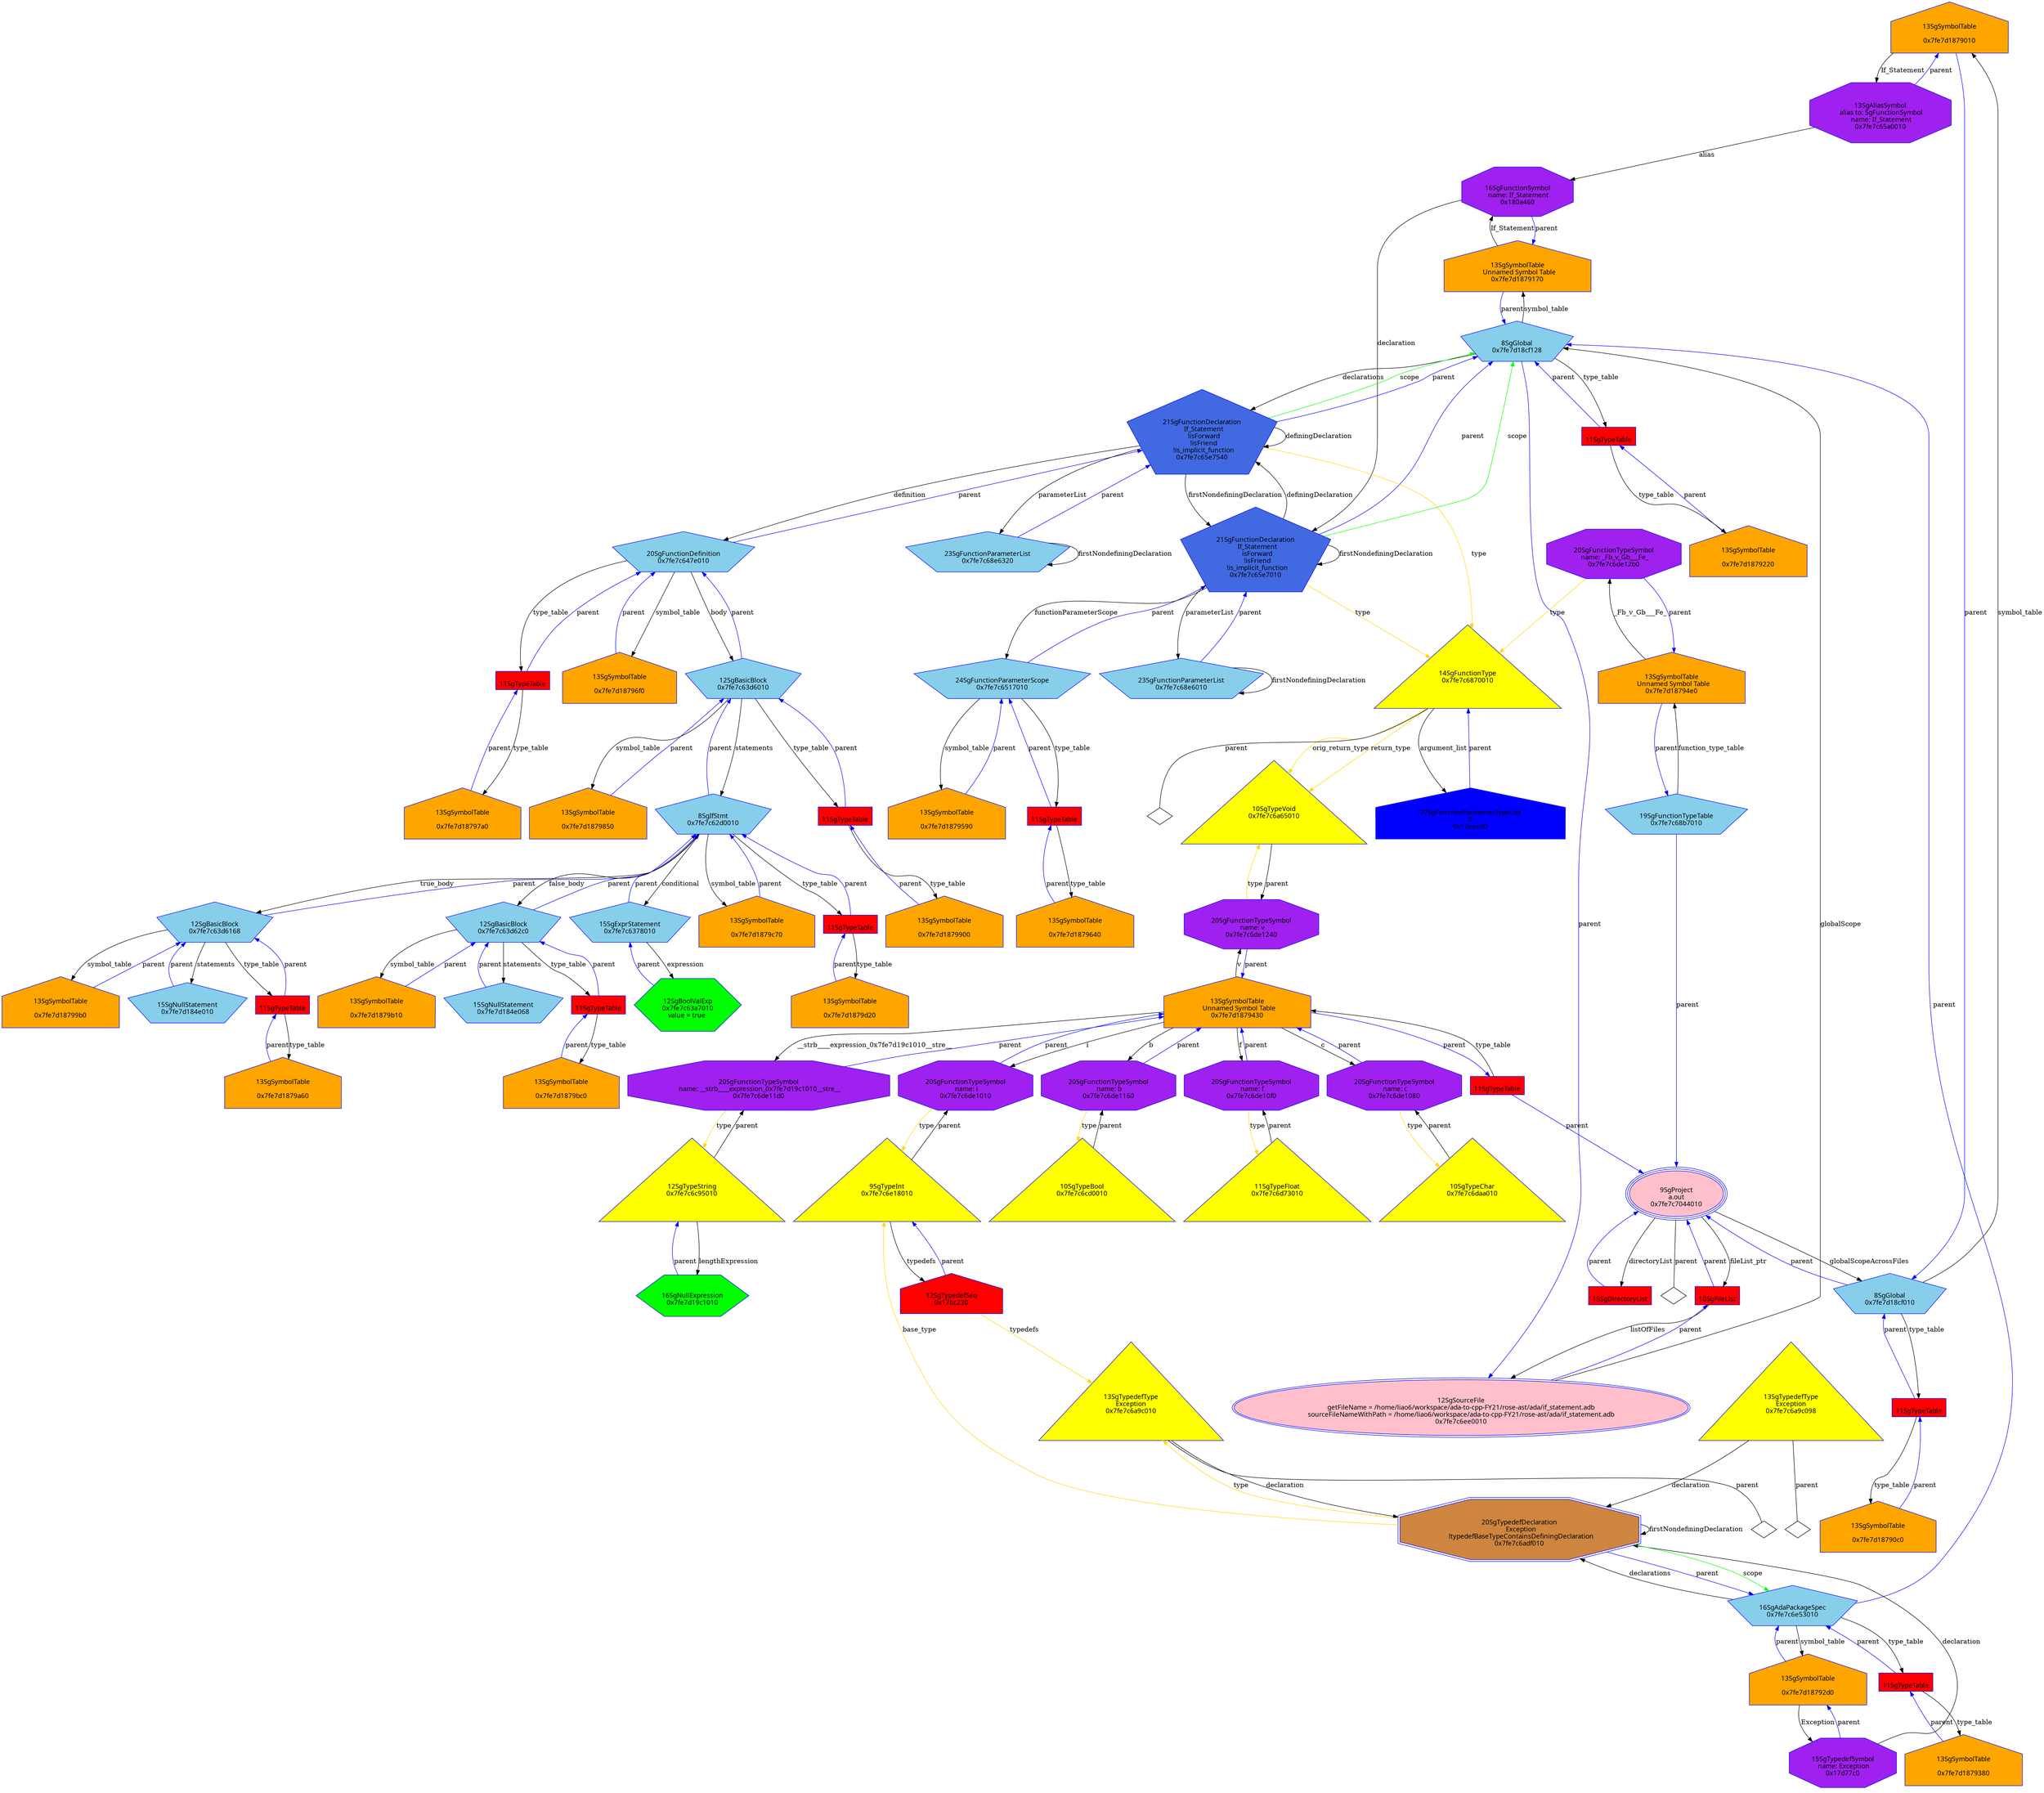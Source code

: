 digraph "Gif_statement.adb.dot" {
"0x7fe7d1879010"[label="\n13SgSymbolTable\n  \n  0x7fe7d1879010  " shape=house,regular=0,URL="\N",tooltip="more info at \N",sides=5,peripheries=1,color="blue",fillcolor=orange,fontname="7x13bold",fontcolor=black,style=filled];
"0x7fe7d1879010" -> "0x7fe7c65a0010"[label="If_Statement" dir=forward ];
"0x7fe7d1879010" -> "0x7fe7d18cf010"[label="parent" color="blue" dir=forward ];
"0x7fe7d18790c0"[label="\n13SgSymbolTable\n  \n  0x7fe7d18790c0  " shape=house,regular=0,URL="\N",tooltip="more info at \N",sides=5,peripheries=1,color="blue",fillcolor=orange,fontname="7x13bold",fontcolor=black,style=filled];
"0x7fe7d18790c0" -> "0x1719a00"[label="parent" color="blue" dir=forward ];
"0x7fe7d1879170"[label="\n13SgSymbolTable\n  Unnamed Symbol Table\n  0x7fe7d1879170  " shape=house,regular=0,URL="\N",tooltip="more info at \N",sides=5,peripheries=1,color="blue",fillcolor=orange,fontname="7x13bold",fontcolor=black,style=filled];
"0x7fe7d1879170" -> "0x180a460"[label="If_Statement" dir=forward ];
"0x7fe7d1879170" -> "0x7fe7d18cf128"[label="parent" color="blue" dir=forward ];
"0x7fe7d1879220"[label="\n13SgSymbolTable\n  \n  0x7fe7d1879220  " shape=house,regular=0,URL="\N",tooltip="more info at \N",sides=5,peripheries=1,color="blue",fillcolor=orange,fontname="7x13bold",fontcolor=black,style=filled];
"0x7fe7d1879220" -> "0x1719a28"[label="parent" color="blue" dir=forward ];
"0x7fe7d18792d0"[label="\n13SgSymbolTable\n  \n  0x7fe7d18792d0  " shape=house,regular=0,URL="\N",tooltip="more info at \N",sides=5,peripheries=1,color="blue",fillcolor=orange,fontname="7x13bold",fontcolor=black,style=filled];
"0x7fe7d18792d0" -> "0x17d77c0"[label="Exception" dir=forward ];
"0x7fe7d18792d0" -> "0x7fe7c6e53010"[label="parent" color="blue" dir=forward ];
"0x7fe7d1879380"[label="\n13SgSymbolTable\n  \n  0x7fe7d1879380  " shape=house,regular=0,URL="\N",tooltip="more info at \N",sides=5,peripheries=1,color="blue",fillcolor=orange,fontname="7x13bold",fontcolor=black,style=filled];
"0x7fe7d1879380" -> "0x1719a50"[label="parent" color="blue" dir=forward ];
"0x7fe7d1879430"[label="\n13SgSymbolTable\n  Unnamed Symbol Table\n  0x7fe7d1879430  " shape=house,regular=0,URL="\N",tooltip="more info at \N",sides=5,peripheries=1,color="blue",fillcolor=orange,fontname="7x13bold",fontcolor=black,style=filled];
"0x7fe7d1879430" -> "0x7fe7c6de1240"[label="v" dir=forward ];
"0x7fe7d1879430" -> "0x7fe7c6de11d0"[label="__strb____expression_0x7fe7d19c1010__stre__" dir=forward ];
"0x7fe7d1879430" -> "0x7fe7c6de1160"[label="b" dir=forward ];
"0x7fe7d1879430" -> "0x7fe7c6de10f0"[label="f" dir=forward ];
"0x7fe7d1879430" -> "0x7fe7c6de1080"[label="c" dir=forward ];
"0x7fe7d1879430" -> "0x7fe7c6de1010"[label="i" dir=forward ];
"0x7fe7d1879430" -> "0x1719a78"[label="parent" color="blue" dir=forward ];
"0x7fe7d18794e0"[label="\n13SgSymbolTable\n  Unnamed Symbol Table\n  0x7fe7d18794e0  " shape=house,regular=0,URL="\N",tooltip="more info at \N",sides=5,peripheries=1,color="blue",fillcolor=orange,fontname="7x13bold",fontcolor=black,style=filled];
"0x7fe7d18794e0" -> "0x7fe7c6de12b0"[label="_Fb_v_Gb___Fe_" dir=forward ];
"0x7fe7d18794e0" -> "0x7fe7c68b7010"[label="parent" color="blue" dir=forward ];
"0x7fe7d1879590"[label="\n13SgSymbolTable\n  \n  0x7fe7d1879590  " shape=house,regular=0,URL="\N",tooltip="more info at \N",sides=5,peripheries=1,color="blue",fillcolor=orange,fontname="7x13bold",fontcolor=black,style=filled];
"0x7fe7d1879590" -> "0x7fe7c6517010"[label="parent" color="blue" dir=forward ];
"0x7fe7d1879640"[label="\n13SgSymbolTable\n  \n  0x7fe7d1879640  " shape=house,regular=0,URL="\N",tooltip="more info at \N",sides=5,peripheries=1,color="blue",fillcolor=orange,fontname="7x13bold",fontcolor=black,style=filled];
"0x7fe7d1879640" -> "0x1719aa0"[label="parent" color="blue" dir=forward ];
"0x7fe7d18796f0"[label="\n13SgSymbolTable\n  \n  0x7fe7d18796f0  " shape=house,regular=0,URL="\N",tooltip="more info at \N",sides=5,peripheries=1,color="blue",fillcolor=orange,fontname="7x13bold",fontcolor=black,style=filled];
"0x7fe7d18796f0" -> "0x7fe7c647e010"[label="parent" color="blue" dir=forward ];
"0x7fe7d18797a0"[label="\n13SgSymbolTable\n  \n  0x7fe7d18797a0  " shape=house,regular=0,URL="\N",tooltip="more info at \N",sides=5,peripheries=1,color="blue",fillcolor=orange,fontname="7x13bold",fontcolor=black,style=filled];
"0x7fe7d18797a0" -> "0x1719ac8"[label="parent" color="blue" dir=forward ];
"0x7fe7d1879850"[label="\n13SgSymbolTable\n  \n  0x7fe7d1879850  " shape=house,regular=0,URL="\N",tooltip="more info at \N",sides=5,peripheries=1,color="blue",fillcolor=orange,fontname="7x13bold",fontcolor=black,style=filled];
"0x7fe7d1879850" -> "0x7fe7c63d6010"[label="parent" color="blue" dir=forward ];
"0x7fe7d1879900"[label="\n13SgSymbolTable\n  \n  0x7fe7d1879900  " shape=house,regular=0,URL="\N",tooltip="more info at \N",sides=5,peripheries=1,color="blue",fillcolor=orange,fontname="7x13bold",fontcolor=black,style=filled];
"0x7fe7d1879900" -> "0x1719af0"[label="parent" color="blue" dir=forward ];
"0x7fe7d18799b0"[label="\n13SgSymbolTable\n  \n  0x7fe7d18799b0  " shape=house,regular=0,URL="\N",tooltip="more info at \N",sides=5,peripheries=1,color="blue",fillcolor=orange,fontname="7x13bold",fontcolor=black,style=filled];
"0x7fe7d18799b0" -> "0x7fe7c63d6168"[label="parent" color="blue" dir=forward ];
"0x7fe7d1879a60"[label="\n13SgSymbolTable\n  \n  0x7fe7d1879a60  " shape=house,regular=0,URL="\N",tooltip="more info at \N",sides=5,peripheries=1,color="blue",fillcolor=orange,fontname="7x13bold",fontcolor=black,style=filled];
"0x7fe7d1879a60" -> "0x1719b18"[label="parent" color="blue" dir=forward ];
"0x7fe7d1879b10"[label="\n13SgSymbolTable\n  \n  0x7fe7d1879b10  " shape=house,regular=0,URL="\N",tooltip="more info at \N",sides=5,peripheries=1,color="blue",fillcolor=orange,fontname="7x13bold",fontcolor=black,style=filled];
"0x7fe7d1879b10" -> "0x7fe7c63d62c0"[label="parent" color="blue" dir=forward ];
"0x7fe7d1879bc0"[label="\n13SgSymbolTable\n  \n  0x7fe7d1879bc0  " shape=house,regular=0,URL="\N",tooltip="more info at \N",sides=5,peripheries=1,color="blue",fillcolor=orange,fontname="7x13bold",fontcolor=black,style=filled];
"0x7fe7d1879bc0" -> "0x1719b40"[label="parent" color="blue" dir=forward ];
"0x7fe7d1879c70"[label="\n13SgSymbolTable\n  \n  0x7fe7d1879c70  " shape=house,regular=0,URL="\N",tooltip="more info at \N",sides=5,peripheries=1,color="blue",fillcolor=orange,fontname="7x13bold",fontcolor=black,style=filled];
"0x7fe7d1879c70" -> "0x7fe7c62d0010"[label="parent" color="blue" dir=forward ];
"0x7fe7d1879d20"[label="\n13SgSymbolTable\n  \n  0x7fe7d1879d20  " shape=house,regular=0,URL="\N",tooltip="more info at \N",sides=5,peripheries=1,color="blue",fillcolor=orange,fontname="7x13bold",fontcolor=black,style=filled];
"0x7fe7d1879d20" -> "0x1719b68"[label="parent" color="blue" dir=forward ];
"0x7fe7c6ee0010"[label="\n12SgSourceFile\n  getFileName = /home/liao6/workspace/ada-to-cpp-FY21/rose-ast/ada/if_statement.adb  \n  sourceFileNameWithPath = /home/liao6/workspace/ada-to-cpp-FY21/rose-ast/ada/if_statement.adb  \n  0x7fe7c6ee0010  " shape=ellipse,regular=0,URL="\N",tooltip="more info at \N",sides=5,peripheries=2,color="blue",fillcolor=pink,fontname="7x13bold",fontcolor=black,style=filled];
"0x7fe7c6ee0010" -> "0x7fe7d18cf128"[label="globalScope" dir=forward ];
"0x7fe7c6ee0010" -> "0x16def80"[label="parent" color="blue" dir=forward ];
"0x16def80"[label="\n10SgFileList" shape=polygon,regular=0,URL="\N",tooltip="more info at \N",sides=4,peripheries=1,color="blue",fillcolor=red,fontname="7x13bold",fontcolor=black,style=filled];
"0x16def80" -> "0x7fe7c6ee0010"[label="listOfFiles" dir=forward ];
"0x16def80" -> "0x7fe7c7044010"[label="parent" color="blue" dir=forward ];
"0x16fe390"[label="\n15SgDirectoryList" shape=polygon,regular=0,URL="\N",tooltip="more info at \N",sides=4,peripheries=1,color="blue",fillcolor=red,fontname="7x13bold",fontcolor=black,style=filled];
"0x16fe390" -> "0x7fe7c7044010"[label="parent" color="blue" dir=forward ];
"0x7fe7c7044010"[label="\n9SgProject\n  a.out  \n  0x7fe7c7044010  " shape=ellipse,regular=0,URL="\N",tooltip="more info at \N",sides=5,peripheries=3,color="blue",fillcolor=pink,fontname="7x13bold",fontcolor=black,style=filled];
"0x7fe7c7044010" -> "0x16def80"[label="fileList_ptr" dir=forward ];
"0x7fe7c7044010" -> "0x16fe390"[label="directoryList" dir=forward ];
"0x7fe7c7044010" -> "0x7fe7d18cf010"[label="globalScopeAcrossFiles" dir=forward ];
"0x7fe7c7044010" -> "0x7fe7c7044010__parent__null"[label="parent" dir=none ];
"0x7fe7c7044010__parent__null"[label="" shape=diamond ];
"0x17bc230"[label="\n12SgTypedefSeq\n  0x17bc230  " shape=house,regular=0,URL="\N",tooltip="more info at \N",sides=5,peripheries=1,color="blue",fillcolor=red,fontname="7x13bold",fontcolor=black,style=filled];
"0x17bc230" -> "0x7fe7c6a9c010"[label="typedefs" color="gold1" dir=forward ];
"0x17bc230" -> "0x7fe7c6e18010"[label="parent" color="blue" dir=forward ];
"0x17eeed0"[label="\n27SgFunctionParameterTypeList\n  0  \n  0x17eeed0  " shape=house,regular=0,URL="\N",tooltip="more info at \N",sides=5,peripheries=1,color="blue",fillcolor=blue,fontname="7x13bold",fontcolor=black,style=filled];
"0x17eeed0" -> "0x7fe7c6870010"[label="parent" color="blue" dir=forward ];
"0x1719a00"[label="\n11SgTypeTable" shape=polygon,regular=0,URL="\N",tooltip="more info at \N",sides=4,peripheries=1,color="blue",fillcolor=red,fontname="7x13bold",fontcolor=black,style=filled];
"0x1719a00" -> "0x7fe7d18790c0"[label="type_table" dir=forward ];
"0x1719a00" -> "0x7fe7d18cf010"[label="parent" color="blue" dir=forward ];
"0x1719a28"[label="\n11SgTypeTable" shape=polygon,regular=0,URL="\N",tooltip="more info at \N",sides=4,peripheries=1,color="blue",fillcolor=red,fontname="7x13bold",fontcolor=black,style=filled];
"0x1719a28" -> "0x7fe7d1879220"[label="type_table" dir=forward ];
"0x1719a28" -> "0x7fe7d18cf128"[label="parent" color="blue" dir=forward ];
"0x1719a50"[label="\n11SgTypeTable" shape=polygon,regular=0,URL="\N",tooltip="more info at \N",sides=4,peripheries=1,color="blue",fillcolor=red,fontname="7x13bold",fontcolor=black,style=filled];
"0x1719a50" -> "0x7fe7d1879380"[label="type_table" dir=forward ];
"0x1719a50" -> "0x7fe7c6e53010"[label="parent" color="blue" dir=forward ];
"0x1719a78"[label="\n11SgTypeTable" shape=polygon,regular=0,URL="\N",tooltip="more info at \N",sides=4,peripheries=1,color="blue",fillcolor=red,fontname="7x13bold",fontcolor=black,style=filled];
"0x1719a78" -> "0x7fe7d1879430"[label="type_table" dir=forward ];
"0x1719a78" -> "0x7fe7c7044010"[label="parent" color="blue" dir=forward ];
"0x1719aa0"[label="\n11SgTypeTable" shape=polygon,regular=0,URL="\N",tooltip="more info at \N",sides=4,peripheries=1,color="blue",fillcolor=red,fontname="7x13bold",fontcolor=black,style=filled];
"0x1719aa0" -> "0x7fe7d1879640"[label="type_table" dir=forward ];
"0x1719aa0" -> "0x7fe7c6517010"[label="parent" color="blue" dir=forward ];
"0x1719ac8"[label="\n11SgTypeTable" shape=polygon,regular=0,URL="\N",tooltip="more info at \N",sides=4,peripheries=1,color="blue",fillcolor=red,fontname="7x13bold",fontcolor=black,style=filled];
"0x1719ac8" -> "0x7fe7d18797a0"[label="type_table" dir=forward ];
"0x1719ac8" -> "0x7fe7c647e010"[label="parent" color="blue" dir=forward ];
"0x1719af0"[label="\n11SgTypeTable" shape=polygon,regular=0,URL="\N",tooltip="more info at \N",sides=4,peripheries=1,color="blue",fillcolor=red,fontname="7x13bold",fontcolor=black,style=filled];
"0x1719af0" -> "0x7fe7d1879900"[label="type_table" dir=forward ];
"0x1719af0" -> "0x7fe7c63d6010"[label="parent" color="blue" dir=forward ];
"0x1719b18"[label="\n11SgTypeTable" shape=polygon,regular=0,URL="\N",tooltip="more info at \N",sides=4,peripheries=1,color="blue",fillcolor=red,fontname="7x13bold",fontcolor=black,style=filled];
"0x1719b18" -> "0x7fe7d1879a60"[label="type_table" dir=forward ];
"0x1719b18" -> "0x7fe7c63d6168"[label="parent" color="blue" dir=forward ];
"0x1719b40"[label="\n11SgTypeTable" shape=polygon,regular=0,URL="\N",tooltip="more info at \N",sides=4,peripheries=1,color="blue",fillcolor=red,fontname="7x13bold",fontcolor=black,style=filled];
"0x1719b40" -> "0x7fe7d1879bc0"[label="type_table" dir=forward ];
"0x1719b40" -> "0x7fe7c63d62c0"[label="parent" color="blue" dir=forward ];
"0x1719b68"[label="\n11SgTypeTable" shape=polygon,regular=0,URL="\N",tooltip="more info at \N",sides=4,peripheries=1,color="blue",fillcolor=red,fontname="7x13bold",fontcolor=black,style=filled];
"0x1719b68" -> "0x7fe7d1879d20"[label="type_table" dir=forward ];
"0x1719b68" -> "0x7fe7c62d0010"[label="parent" color="blue" dir=forward ];
"0x7fe7c6daa010"[label="\n10SgTypeChar\n  0x7fe7c6daa010  \n   \n   " shape=polygon,regular=0,URL="\N",tooltip="more info at \N",sides=3,peripheries=1,color="blue",fillcolor=yellow,fontname="7x13bold",fontcolor=black,style=filled];
"0x7fe7c6daa010" -> "0x7fe7c6de1080"[label="parent" dir=forward ];
"0x7fe7c6e18010"[label="\n9SgTypeInt\n  0x7fe7c6e18010  \n   \n   " shape=polygon,regular=0,URL="\N",tooltip="more info at \N",sides=3,peripheries=1,color="blue",fillcolor=yellow,fontname="7x13bold",fontcolor=black,style=filled];
"0x7fe7c6e18010" -> "0x17bc230"[label="typedefs" dir=forward ];
"0x7fe7c6e18010" -> "0x7fe7c6de1010"[label="parent" dir=forward ];
"0x7fe7c6a65010"[label="\n10SgTypeVoid\n  0x7fe7c6a65010  \n   \n   " shape=polygon,regular=0,URL="\N",tooltip="more info at \N",sides=3,peripheries=1,color="blue",fillcolor=yellow,fontname="7x13bold",fontcolor=black,style=filled];
"0x7fe7c6a65010" -> "0x7fe7c6de1240"[label="parent" dir=forward ];
"0x7fe7c6d73010"[label="\n11SgTypeFloat\n  0x7fe7c6d73010  \n   \n   " shape=polygon,regular=0,URL="\N",tooltip="more info at \N",sides=3,peripheries=1,color="blue",fillcolor=yellow,fontname="7x13bold",fontcolor=black,style=filled];
"0x7fe7c6d73010" -> "0x7fe7c6de10f0"[label="parent" dir=forward ];
"0x7fe7c6c95010"[label="\n12SgTypeString\n  0x7fe7c6c95010  \n   \n   " shape=polygon,regular=0,URL="\N",tooltip="more info at \N",sides=3,peripheries=1,color="blue",fillcolor=yellow,fontname="7x13bold",fontcolor=black,style=filled];
"0x7fe7c6c95010" -> "0x7fe7d19c1010"[label="lengthExpression" dir=forward ];
"0x7fe7c6c95010" -> "0x7fe7c6de11d0"[label="parent" dir=forward ];
"0x7fe7c6cd0010"[label="\n10SgTypeBool\n  0x7fe7c6cd0010  \n   \n   " shape=polygon,regular=0,URL="\N",tooltip="more info at \N",sides=3,peripheries=1,color="blue",fillcolor=yellow,fontname="7x13bold",fontcolor=black,style=filled];
"0x7fe7c6cd0010" -> "0x7fe7c6de1160"[label="parent" dir=forward ];
"0x7fe7c6a9c010"[label="\n13SgTypedefType\nException\n  0x7fe7c6a9c010  \n   \n   " shape=polygon,regular=0,URL="\N",tooltip="more info at \N",sides=3,peripheries=1,color="blue",fillcolor=yellow,fontname="7x13bold",fontcolor=black,style=filled];
"0x7fe7c6a9c010" -> "0x7fe7c6adf010"[label="declaration" dir=forward ];
"0x7fe7c6a9c010" -> "0x7fe7c6a9c010__parent__null"[label="parent" dir=none ];
"0x7fe7c6a9c010__parent__null"[label="" shape=diamond ];
"0x7fe7c6a9c098"[label="\n13SgTypedefType\nException\n  0x7fe7c6a9c098  \n   \n   " shape=polygon,regular=0,URL="\N",tooltip="more info at \N",sides=3,peripheries=1,color="blue",fillcolor=yellow,fontname="7x13bold",fontcolor=black,style=filled];
"0x7fe7c6a9c098" -> "0x7fe7c6adf010"[label="declaration" dir=forward ];
"0x7fe7c6a9c098" -> "0x7fe7c6a9c098__parent__null"[label="parent" dir=none ];
"0x7fe7c6a9c098__parent__null"[label="" shape=diamond ];
"0x7fe7c6870010"[label="\n14SgFunctionType\n  0x7fe7c6870010  \n   \n   " shape=polygon,regular=0,URL="\N",tooltip="more info at \N",sides=3,peripheries=1,color="blue",fillcolor=yellow,fontname="7x13bold",fontcolor=black,style=filled];
"0x7fe7c6870010" -> "0x7fe7c6a65010"[label="return_type" color="gold1" dir=forward ];
"0x7fe7c6870010" -> "0x7fe7c6a65010"[label="orig_return_type" color="gold1" dir=forward ];
"0x7fe7c6870010" -> "0x17eeed0"[label="argument_list" dir=forward ];
"0x7fe7c6870010" -> "0x7fe7c6870010__parent__null"[label="parent" dir=none ];
"0x7fe7c6870010__parent__null"[label="" shape=diamond ];
"0x7fe7c68e6010"[label="\n23SgFunctionParameterList\n  0x7fe7c68e6010  " shape=polygon,regular=0,URL="\N",tooltip="more info at \N",sides=5,peripheries=1,color="blue",fillcolor=skyblue,fontname="7x13bold",fontcolor=black,style=filled];
"0x7fe7c68e6010" -> "0x7fe7c68e6010"[label="firstNondefiningDeclaration" dir=forward ];
"0x7fe7c68e6010" -> "0x7fe7c65e7010"[label="parent" color="blue" dir=forward ];
"0x7fe7c68e6320"[label="\n23SgFunctionParameterList\n  0x7fe7c68e6320  " shape=polygon,regular=0,URL="\N",tooltip="more info at \N",sides=5,peripheries=1,color="blue",fillcolor=skyblue,fontname="7x13bold",fontcolor=black,style=filled];
"0x7fe7c68e6320" -> "0x7fe7c68e6320"[label="firstNondefiningDeclaration" dir=forward ];
"0x7fe7c68e6320" -> "0x7fe7c65e7540"[label="parent" color="blue" dir=forward ];
"0x7fe7c63d6010"[label="\n12SgBasicBlock\n  0x7fe7c63d6010  " shape=polygon,regular=0,URL="\N",tooltip="more info at \N",sides=5,peripheries=1,color="blue",fillcolor=skyblue,fontname="7x13bold",fontcolor=black,style=filled];
"0x7fe7c63d6010" -> "0x7fe7c62d0010"[label="statements" dir=forward ];
"0x7fe7c63d6010" -> "0x7fe7d1879850"[label="symbol_table" dir=forward ];
"0x7fe7c63d6010" -> "0x1719af0"[label="type_table" dir=forward ];
"0x7fe7c63d6010" -> "0x7fe7c647e010"[label="parent" color="blue" dir=forward ];
"0x7fe7c63d6168"[label="\n12SgBasicBlock\n  0x7fe7c63d6168  " shape=polygon,regular=0,URL="\N",tooltip="more info at \N",sides=5,peripheries=1,color="blue",fillcolor=skyblue,fontname="7x13bold",fontcolor=black,style=filled];
"0x7fe7c63d6168" -> "0x7fe7d184e010"[label="statements" dir=forward ];
"0x7fe7c63d6168" -> "0x7fe7d18799b0"[label="symbol_table" dir=forward ];
"0x7fe7c63d6168" -> "0x1719b18"[label="type_table" dir=forward ];
"0x7fe7c63d6168" -> "0x7fe7c62d0010"[label="parent" color="blue" dir=forward ];
"0x7fe7c63d62c0"[label="\n12SgBasicBlock\n  0x7fe7c63d62c0  " shape=polygon,regular=0,URL="\N",tooltip="more info at \N",sides=5,peripheries=1,color="blue",fillcolor=skyblue,fontname="7x13bold",fontcolor=black,style=filled];
"0x7fe7c63d62c0" -> "0x7fe7d184e068"[label="statements" dir=forward ];
"0x7fe7c63d62c0" -> "0x7fe7d1879b10"[label="symbol_table" dir=forward ];
"0x7fe7c63d62c0" -> "0x1719b40"[label="type_table" dir=forward ];
"0x7fe7c63d62c0" -> "0x7fe7c62d0010"[label="parent" color="blue" dir=forward ];
"0x7fe7d18cf010"[label="\n8SgGlobal\n  0x7fe7d18cf010  " shape=polygon,regular=0,URL="\N",tooltip="more info at \N",sides=5,peripheries=1,color="blue",fillcolor=skyblue,fontname="7x13bold",fontcolor=black,style=filled];
"0x7fe7d18cf010" -> "0x7fe7d1879010"[label="symbol_table" dir=forward ];
"0x7fe7d18cf010" -> "0x1719a00"[label="type_table" dir=forward ];
"0x7fe7d18cf010" -> "0x7fe7c7044010"[label="parent" color="blue" dir=forward ];
"0x7fe7d18cf128"[label="\n8SgGlobal\n  0x7fe7d18cf128  " shape=polygon,regular=0,URL="\N",tooltip="more info at \N",sides=5,peripheries=1,color="blue",fillcolor=skyblue,fontname="7x13bold",fontcolor=black,style=filled];
"0x7fe7d18cf128" -> "0x7fe7c65e7540"[label="declarations" dir=forward ];
"0x7fe7d18cf128" -> "0x7fe7d1879170"[label="symbol_table" dir=forward ];
"0x7fe7d18cf128" -> "0x1719a28"[label="type_table" dir=forward ];
"0x7fe7d18cf128" -> "0x7fe7c6ee0010"[label="parent" color="blue" dir=forward ];
"0x7fe7c62d0010"[label="\n8SgIfStmt\n  0x7fe7c62d0010  " shape=polygon,regular=0,URL="\N",tooltip="more info at \N",sides=5,peripheries=1,color="blue",fillcolor=skyblue,fontname="7x13bold",fontcolor=black,style=filled];
"0x7fe7c62d0010" -> "0x7fe7c6378010"[label="conditional" dir=forward ];
"0x7fe7c62d0010" -> "0x7fe7c63d6168"[label="true_body" dir=forward ];
"0x7fe7c62d0010" -> "0x7fe7c63d62c0"[label="false_body" dir=forward ];
"0x7fe7c62d0010" -> "0x7fe7d1879c70"[label="symbol_table" dir=forward ];
"0x7fe7c62d0010" -> "0x1719b68"[label="type_table" dir=forward ];
"0x7fe7c62d0010" -> "0x7fe7c63d6010"[label="parent" color="blue" dir=forward ];
"0x7fe7c6517010"[label="\n24SgFunctionParameterScope\n  0x7fe7c6517010  " shape=polygon,regular=0,URL="\N",tooltip="more info at \N",sides=5,peripheries=1,color="blue",fillcolor=skyblue,fontname="7x13bold",fontcolor=black,style=filled];
"0x7fe7c6517010" -> "0x7fe7d1879590"[label="symbol_table" dir=forward ];
"0x7fe7c6517010" -> "0x1719aa0"[label="type_table" dir=forward ];
"0x7fe7c6517010" -> "0x7fe7c65e7010"[label="parent" color="blue" dir=forward ];
"0x7fe7c68b7010"[label="\n19SgFunctionTypeTable\n  0x7fe7c68b7010  " shape=polygon,regular=0,URL="\N",tooltip="more info at \N",sides=5,peripheries=1,color="blue",fillcolor=skyblue,fontname="7x13bold",fontcolor=black,style=filled];
"0x7fe7c68b7010" -> "0x7fe7d18794e0"[label="function_type_table" dir=forward ];
"0x7fe7c68b7010" -> "0x7fe7c7044010"[label="parent" color="blue" dir=forward ];
"0x7fe7c6378010"[label="\n15SgExprStatement\n  0x7fe7c6378010  " shape=polygon,regular=0,URL="\N",tooltip="more info at \N",sides=5,peripheries=1,color="blue",fillcolor=skyblue,fontname="7x13bold",fontcolor=black,style=filled];
"0x7fe7c6378010" -> "0x7fe7c63a7010"[label="expression" dir=forward ];
"0x7fe7c6378010" -> "0x7fe7c62d0010"[label="parent" color="blue" dir=forward ];
"0x7fe7c6adf010"[label="\n20SgTypedefDeclaration\n  Exception\n  !typedefBaseTypeContainsDefiningDeclaration\n  0x7fe7c6adf010  " shape=polygon,regular=0,URL="\N",tooltip="more info at \N",sides=8,peripheries=2,color="blue",fillcolor=peru,fontname="7x13bold",fontcolor=black,style=filled];
"0x7fe7c6adf010" -> "0x7fe7c6e18010"[label="base_type" color="gold1" dir=forward ];
"0x7fe7c6adf010" -> "0x7fe7c6a9c010"[label="type" color="gold1" dir=forward ];
"0x7fe7c6adf010" -> "0x7fe7c6e53010"[label="scope" color="green" dir=forward ];
"0x7fe7c6adf010" -> "0x7fe7c6adf010"[label="firstNondefiningDeclaration" dir=forward ];
"0x7fe7c6adf010" -> "0x7fe7c6e53010"[label="parent" color="blue" dir=forward ];
"0x7fe7d184e010"[label="\n15SgNullStatement\n  0x7fe7d184e010  " shape=polygon,regular=0,URL="\N",tooltip="more info at \N",sides=5,peripheries=1,color="blue",fillcolor=skyblue,fontname="7x13bold",fontcolor=black,style=filled];
"0x7fe7d184e010" -> "0x7fe7c63d6168"[label="parent" color="blue" dir=forward ];
"0x7fe7d184e068"[label="\n15SgNullStatement\n  0x7fe7d184e068  " shape=polygon,regular=0,URL="\N",tooltip="more info at \N",sides=5,peripheries=1,color="blue",fillcolor=skyblue,fontname="7x13bold",fontcolor=black,style=filled];
"0x7fe7d184e068" -> "0x7fe7c63d62c0"[label="parent" color="blue" dir=forward ];
"0x7fe7c647e010"[label="\n20SgFunctionDefinition\n  0x7fe7c647e010  " shape=polygon,regular=0,URL="\N",tooltip="more info at \N",sides=5,peripheries=1,color="blue",fillcolor=skyblue,fontname="7x13bold",fontcolor=black,style=filled];
"0x7fe7c647e010" -> "0x7fe7c63d6010"[label="body" dir=forward ];
"0x7fe7c647e010" -> "0x7fe7d18796f0"[label="symbol_table" dir=forward ];
"0x7fe7c647e010" -> "0x1719ac8"[label="type_table" dir=forward ];
"0x7fe7c647e010" -> "0x7fe7c65e7540"[label="parent" color="blue" dir=forward ];
"0x7fe7c6e53010"[label="\n16SgAdaPackageSpec\n  0x7fe7c6e53010  " shape=polygon,regular=0,URL="\N",tooltip="more info at \N",sides=5,peripheries=1,color="blue",fillcolor=skyblue,fontname="7x13bold",fontcolor=black,style=filled];
"0x7fe7c6e53010" -> "0x7fe7c6adf010"[label="declarations" dir=forward ];
"0x7fe7c6e53010" -> "0x7fe7d18792d0"[label="symbol_table" dir=forward ];
"0x7fe7c6e53010" -> "0x1719a50"[label="type_table" dir=forward ];
"0x7fe7c6e53010" -> "0x7fe7d18cf128"[label="parent" color="blue" dir=forward ];
"0x7fe7c65e7010"[label="\n21SgFunctionDeclaration\n  If_Statement\n  isForward\n  !isFriend\n  !is_implicit_function\n  0x7fe7c65e7010  " shape=polygon,regular=0,URL="\N",tooltip="more info at \N",sides=5,peripheries=1,color="blue",fillcolor=royalblue,fontname="7x13bold",fontcolor=black,style=filled];
"0x7fe7c65e7010" -> "0x7fe7c68e6010"[label="parameterList" dir=forward ];
"0x7fe7c65e7010" -> "0x7fe7c6870010"[label="type" color="gold1" dir=forward ];
"0x7fe7c65e7010" -> "0x7fe7d18cf128"[label="scope" color="green" dir=forward ];
"0x7fe7c65e7010" -> "0x7fe7c6517010"[label="functionParameterScope" dir=forward ];
"0x7fe7c65e7010" -> "0x7fe7c65e7540"[label="definingDeclaration" dir=forward ];
"0x7fe7c65e7010" -> "0x7fe7c65e7010"[label="firstNondefiningDeclaration" dir=forward ];
"0x7fe7c65e7010" -> "0x7fe7d18cf128"[label="parent" color="blue" dir=forward ];
"0x7fe7c65e7540"[label="\n21SgFunctionDeclaration\n  If_Statement\n  !isForward\n  !isFriend\n  !is_implicit_function\n  0x7fe7c65e7540  " shape=polygon,regular=0,URL="\N",tooltip="more info at \N",sides=5,peripheries=1,color="blue",fillcolor=royalblue,fontname="7x13bold",fontcolor=black,style=filled];
"0x7fe7c65e7540" -> "0x7fe7c68e6320"[label="parameterList" dir=forward ];
"0x7fe7c65e7540" -> "0x7fe7c6870010"[label="type" color="gold1" dir=forward ];
"0x7fe7c65e7540" -> "0x7fe7c647e010"[label="definition" dir=forward ];
"0x7fe7c65e7540" -> "0x7fe7d18cf128"[label="scope" color="green" dir=forward ];
"0x7fe7c65e7540" -> "0x7fe7c65e7540"[label="definingDeclaration" dir=forward ];
"0x7fe7c65e7540" -> "0x7fe7c65e7010"[label="firstNondefiningDeclaration" dir=forward ];
"0x7fe7c65e7540" -> "0x7fe7d18cf128"[label="parent" color="blue" dir=forward ];
"0x7fe7c63a7010"[label="\n12SgBoolValExp\n  0x7fe7c63a7010  \n value = true  " shape=polygon,regular=0,URL="\N",tooltip="more info at \N",sides=6,peripheries=1,color="blue",fillcolor=green,fontname="7x13bold",fontcolor=black,style=filled];
"0x7fe7c63a7010" -> "0x7fe7c6378010"[label="parent" color="blue" dir=forward ];
"0x7fe7d19c1010"[label="\n16SgNullExpression\n  0x7fe7d19c1010  " shape=polygon,regular=0,URL="\N",tooltip="more info at \N",sides=6,peripheries=1,color="blue",fillcolor=green,fontname="7x13bold",fontcolor=black,style=filled];
"0x7fe7d19c1010" -> "0x7fe7c6c95010"[label="parent" color="blue" dir=forward ];
"0x7fe7c6de1010"[label="\n20SgFunctionTypeSymbol\n name: i\n  0x7fe7c6de1010  " shape=polygon,regular=0,URL="\N",tooltip="more info at \N",sides=8,peripheries=1,color="blue",fillcolor=purple,fontname="7x13bold",fontcolor=black,style=filled];
"0x7fe7c6de1010" -> "0x7fe7c6e18010"[label="type" color="gold1" dir=forward ];
"0x7fe7c6de1010" -> "0x7fe7d1879430"[label="parent" color="blue" dir=forward ];
"0x7fe7c6de1080"[label="\n20SgFunctionTypeSymbol\n name: c\n  0x7fe7c6de1080  " shape=polygon,regular=0,URL="\N",tooltip="more info at \N",sides=8,peripheries=1,color="blue",fillcolor=purple,fontname="7x13bold",fontcolor=black,style=filled];
"0x7fe7c6de1080" -> "0x7fe7c6daa010"[label="type" color="gold1" dir=forward ];
"0x7fe7c6de1080" -> "0x7fe7d1879430"[label="parent" color="blue" dir=forward ];
"0x7fe7c6de10f0"[label="\n20SgFunctionTypeSymbol\n name: f\n  0x7fe7c6de10f0  " shape=polygon,regular=0,URL="\N",tooltip="more info at \N",sides=8,peripheries=1,color="blue",fillcolor=purple,fontname="7x13bold",fontcolor=black,style=filled];
"0x7fe7c6de10f0" -> "0x7fe7c6d73010"[label="type" color="gold1" dir=forward ];
"0x7fe7c6de10f0" -> "0x7fe7d1879430"[label="parent" color="blue" dir=forward ];
"0x7fe7c6de1160"[label="\n20SgFunctionTypeSymbol\n name: b\n  0x7fe7c6de1160  " shape=polygon,regular=0,URL="\N",tooltip="more info at \N",sides=8,peripheries=1,color="blue",fillcolor=purple,fontname="7x13bold",fontcolor=black,style=filled];
"0x7fe7c6de1160" -> "0x7fe7c6cd0010"[label="type" color="gold1" dir=forward ];
"0x7fe7c6de1160" -> "0x7fe7d1879430"[label="parent" color="blue" dir=forward ];
"0x7fe7c6de11d0"[label="\n20SgFunctionTypeSymbol\n name: __strb____expression_0x7fe7d19c1010__stre__\n  0x7fe7c6de11d0  " shape=polygon,regular=0,URL="\N",tooltip="more info at \N",sides=8,peripheries=1,color="blue",fillcolor=purple,fontname="7x13bold",fontcolor=black,style=filled];
"0x7fe7c6de11d0" -> "0x7fe7c6c95010"[label="type" color="gold1" dir=forward ];
"0x7fe7c6de11d0" -> "0x7fe7d1879430"[label="parent" color="blue" dir=forward ];
"0x7fe7c6de1240"[label="\n20SgFunctionTypeSymbol\n name: v\n  0x7fe7c6de1240  " shape=polygon,regular=0,URL="\N",tooltip="more info at \N",sides=8,peripheries=1,color="blue",fillcolor=purple,fontname="7x13bold",fontcolor=black,style=filled];
"0x7fe7c6de1240" -> "0x7fe7c6a65010"[label="type" color="gold1" dir=forward ];
"0x7fe7c6de1240" -> "0x7fe7d1879430"[label="parent" color="blue" dir=forward ];
"0x7fe7c6de12b0"[label="\n20SgFunctionTypeSymbol\n name: _Fb_v_Gb___Fe_\n  0x7fe7c6de12b0  " shape=polygon,regular=0,URL="\N",tooltip="more info at \N",sides=8,peripheries=1,color="blue",fillcolor=purple,fontname="7x13bold",fontcolor=black,style=filled];
"0x7fe7c6de12b0" -> "0x7fe7c6870010"[label="type" color="gold1" dir=forward ];
"0x7fe7c6de12b0" -> "0x7fe7d18794e0"[label="parent" color="blue" dir=forward ];
"0x17d77c0"[label="\n15SgTypedefSymbol\n name: Exception\n  0x17d77c0  " shape=polygon,regular=0,URL="\N",tooltip="more info at \N",sides=8,peripheries=1,color="blue",fillcolor=purple,fontname="7x13bold",fontcolor=black,style=filled];
"0x17d77c0" -> "0x7fe7c6adf010"[label="declaration" dir=forward ];
"0x17d77c0" -> "0x7fe7d18792d0"[label="parent" color="blue" dir=forward ];
"0x180a460"[label="\n16SgFunctionSymbol\n name: If_Statement\n  0x180a460  " shape=polygon,regular=0,URL="\N",tooltip="more info at \N",sides=8,peripheries=1,color="blue",fillcolor=purple,fontname="7x13bold",fontcolor=black,style=filled];
"0x180a460" -> "0x7fe7c65e7010"[label="declaration" dir=forward ];
"0x180a460" -> "0x7fe7d1879170"[label="parent" color="blue" dir=forward ];
"0x7fe7c65a0010"[label="\n13SgAliasSymbol\n alias to: SgFunctionSymbol\n name: If_Statement\n  0x7fe7c65a0010  " shape=polygon,regular=0,URL="\N",tooltip="more info at \N",sides=8,peripheries=1,color="blue",fillcolor=purple,fontname="7x13bold",fontcolor=black,style=filled];
"0x7fe7c65a0010" -> "0x180a460"[label="alias" dir=forward ];
"0x7fe7c65a0010" -> "0x7fe7d1879010"[label="parent" color="blue" dir=forward ];
}
